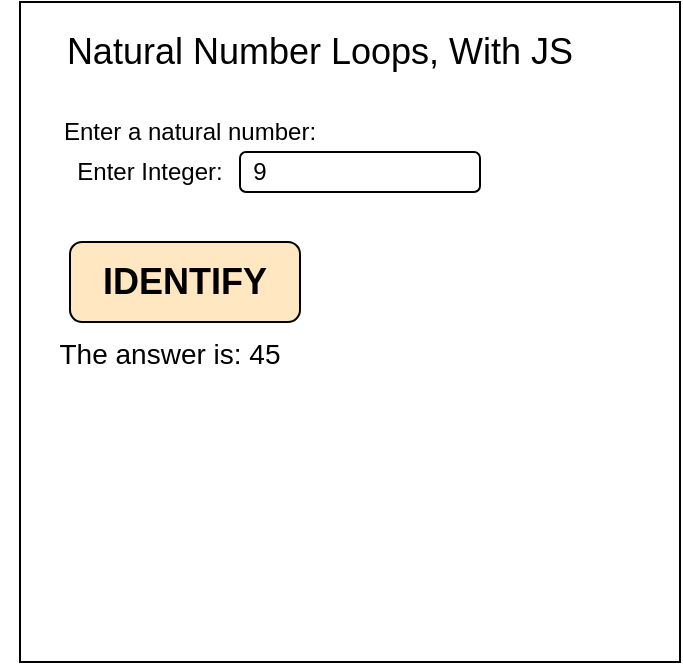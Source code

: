 <mxfile>
    <diagram id="oznLzeK1UA6Mi4vZEcJd" name="Page-1">
        <mxGraphModel dx="674" dy="357" grid="1" gridSize="10" guides="1" tooltips="1" connect="1" arrows="1" fold="1" page="1" pageScale="1" pageWidth="827" pageHeight="1169" math="0" shadow="0">
            <root>
                <mxCell id="0"/>
                <mxCell id="1" parent="0"/>
                <mxCell id="2" value="" style="whiteSpace=wrap;html=1;aspect=fixed;" vertex="1" parent="1">
                    <mxGeometry x="30" y="20" width="330" height="330" as="geometry"/>
                </mxCell>
                <mxCell id="3" value="&lt;font style=&quot;font-size: 18px&quot;&gt;Natural Number Loops, With JS&lt;/font&gt;" style="text;html=1;strokeColor=none;fillColor=none;align=center;verticalAlign=middle;whiteSpace=wrap;rounded=0;" vertex="1" parent="1">
                    <mxGeometry x="40" y="30" width="280" height="30" as="geometry"/>
                </mxCell>
                <mxCell id="4" value="Enter a natural number:" style="text;html=1;strokeColor=none;fillColor=none;align=center;verticalAlign=middle;whiteSpace=wrap;rounded=0;" vertex="1" parent="1">
                    <mxGeometry x="20" y="70" width="190" height="30" as="geometry"/>
                </mxCell>
                <mxCell id="5" value="Enter Integer:" style="text;html=1;strokeColor=none;fillColor=none;align=center;verticalAlign=middle;whiteSpace=wrap;rounded=0;" vertex="1" parent="1">
                    <mxGeometry x="40" y="90" width="110" height="30" as="geometry"/>
                </mxCell>
                <mxCell id="6" value="" style="rounded=1;whiteSpace=wrap;html=1;" vertex="1" parent="1">
                    <mxGeometry x="140" y="95" width="120" height="20" as="geometry"/>
                </mxCell>
                <mxCell id="7" value="9" style="text;html=1;strokeColor=none;fillColor=none;align=center;verticalAlign=middle;whiteSpace=wrap;rounded=0;" vertex="1" parent="1">
                    <mxGeometry x="120" y="90" width="60" height="30" as="geometry"/>
                </mxCell>
                <mxCell id="8" value="&lt;font color=&quot;#000000&quot; style=&quot;font-size: 18px&quot;&gt;&lt;b&gt;IDENTIFY&lt;/b&gt;&lt;/font&gt;" style="rounded=1;whiteSpace=wrap;html=1;fontColor=#999999;fillColor=#FFE7C2;" vertex="1" parent="1">
                    <mxGeometry x="55" y="140" width="115" height="40" as="geometry"/>
                </mxCell>
                <mxCell id="9" value="&lt;font style=&quot;font-size: 14px&quot;&gt;The answer is: 45&lt;/font&gt;" style="text;html=1;strokeColor=none;fillColor=none;align=center;verticalAlign=middle;whiteSpace=wrap;rounded=0;fontSize=18;fontColor=#000000;" vertex="1" parent="1">
                    <mxGeometry x="20" y="180" width="170" height="30" as="geometry"/>
                </mxCell>
            </root>
        </mxGraphModel>
    </diagram>
</mxfile>